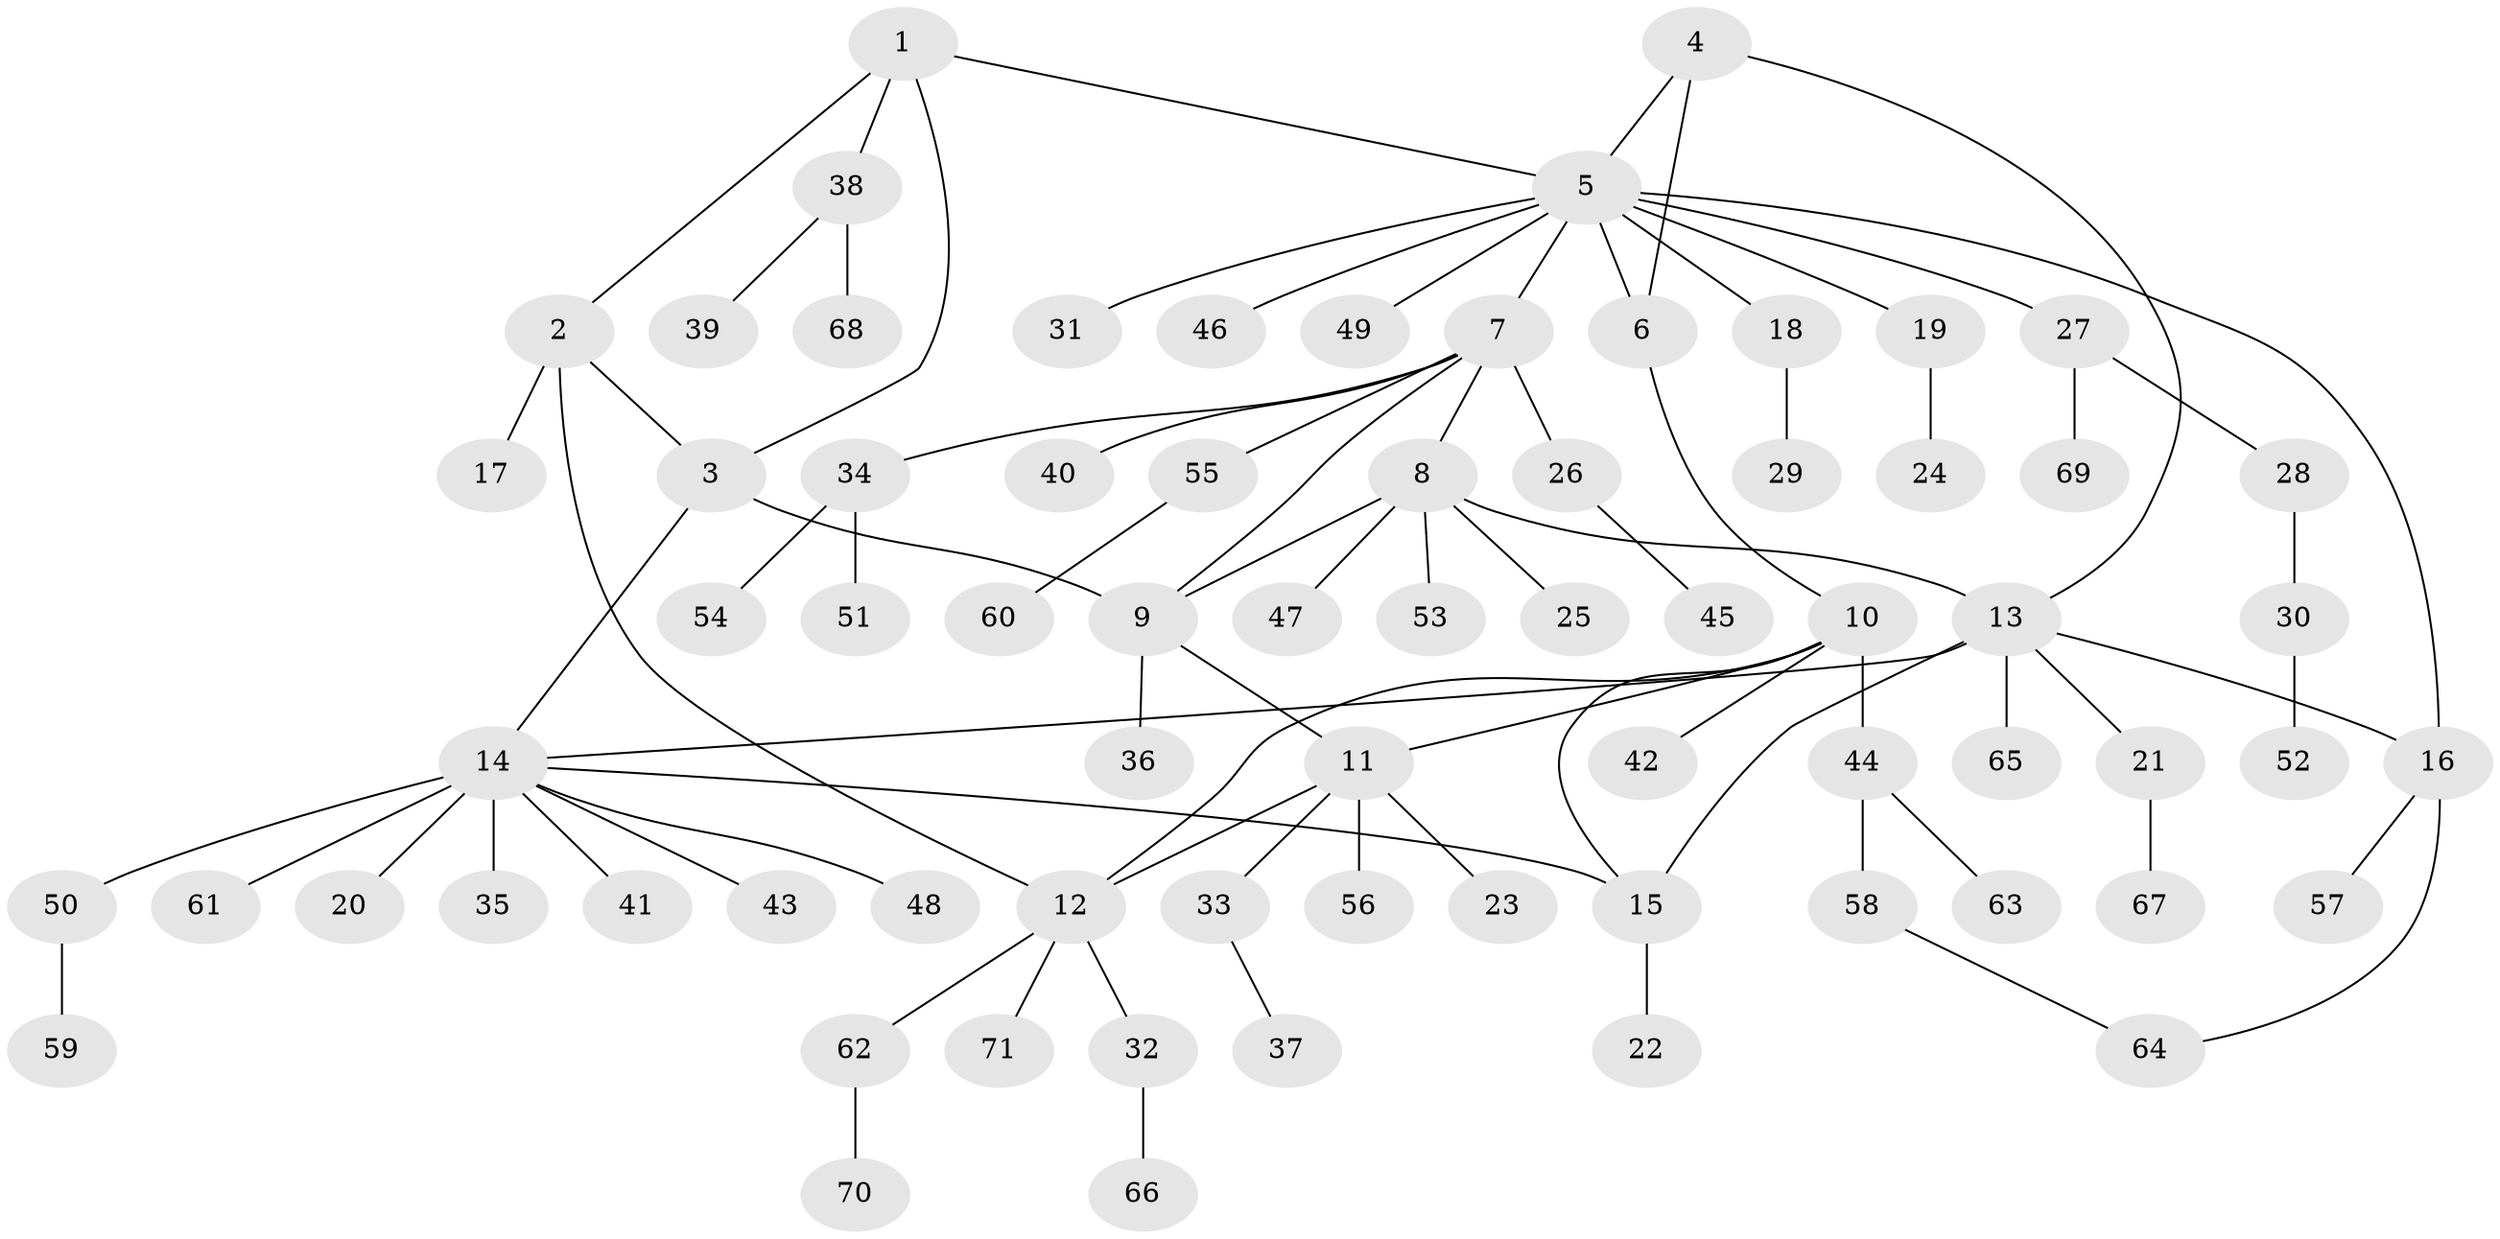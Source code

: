 // Generated by graph-tools (version 1.1) at 2025/55/03/09/25 04:55:52]
// undirected, 71 vertices, 83 edges
graph export_dot {
graph [start="1"]
  node [color=gray90,style=filled];
  1;
  2;
  3;
  4;
  5;
  6;
  7;
  8;
  9;
  10;
  11;
  12;
  13;
  14;
  15;
  16;
  17;
  18;
  19;
  20;
  21;
  22;
  23;
  24;
  25;
  26;
  27;
  28;
  29;
  30;
  31;
  32;
  33;
  34;
  35;
  36;
  37;
  38;
  39;
  40;
  41;
  42;
  43;
  44;
  45;
  46;
  47;
  48;
  49;
  50;
  51;
  52;
  53;
  54;
  55;
  56;
  57;
  58;
  59;
  60;
  61;
  62;
  63;
  64;
  65;
  66;
  67;
  68;
  69;
  70;
  71;
  1 -- 2;
  1 -- 3;
  1 -- 5;
  1 -- 38;
  2 -- 3;
  2 -- 12;
  2 -- 17;
  3 -- 9;
  3 -- 14;
  4 -- 5;
  4 -- 6;
  4 -- 13;
  5 -- 6;
  5 -- 7;
  5 -- 16;
  5 -- 18;
  5 -- 19;
  5 -- 27;
  5 -- 31;
  5 -- 46;
  5 -- 49;
  6 -- 10;
  7 -- 8;
  7 -- 9;
  7 -- 26;
  7 -- 34;
  7 -- 40;
  7 -- 55;
  8 -- 9;
  8 -- 13;
  8 -- 25;
  8 -- 47;
  8 -- 53;
  9 -- 11;
  9 -- 36;
  10 -- 11;
  10 -- 12;
  10 -- 15;
  10 -- 42;
  10 -- 44;
  11 -- 12;
  11 -- 23;
  11 -- 33;
  11 -- 56;
  12 -- 32;
  12 -- 62;
  12 -- 71;
  13 -- 14;
  13 -- 15;
  13 -- 16;
  13 -- 21;
  13 -- 65;
  14 -- 15;
  14 -- 20;
  14 -- 35;
  14 -- 41;
  14 -- 43;
  14 -- 48;
  14 -- 50;
  14 -- 61;
  15 -- 22;
  16 -- 57;
  16 -- 64;
  18 -- 29;
  19 -- 24;
  21 -- 67;
  26 -- 45;
  27 -- 28;
  27 -- 69;
  28 -- 30;
  30 -- 52;
  32 -- 66;
  33 -- 37;
  34 -- 51;
  34 -- 54;
  38 -- 39;
  38 -- 68;
  44 -- 58;
  44 -- 63;
  50 -- 59;
  55 -- 60;
  58 -- 64;
  62 -- 70;
}

